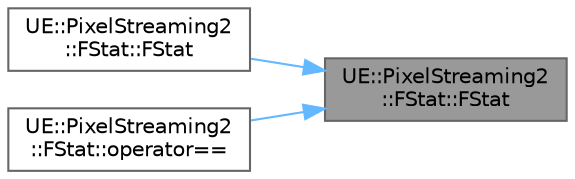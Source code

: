 digraph "UE::PixelStreaming2::FStat::FStat"
{
 // INTERACTIVE_SVG=YES
 // LATEX_PDF_SIZE
  bgcolor="transparent";
  edge [fontname=Helvetica,fontsize=10,labelfontname=Helvetica,labelfontsize=10];
  node [fontname=Helvetica,fontsize=10,shape=box,height=0.2,width=0.4];
  rankdir="RL";
  Node1 [id="Node000001",label="UE::PixelStreaming2\l::FStat::FStat",height=0.2,width=0.4,color="gray40", fillcolor="grey60", style="filled", fontcolor="black",tooltip=" "];
  Node1 -> Node2 [id="edge1_Node000001_Node000002",dir="back",color="steelblue1",style="solid",tooltip=" "];
  Node2 [id="Node000002",label="UE::PixelStreaming2\l::FStat::FStat",height=0.2,width=0.4,color="grey40", fillcolor="white", style="filled",URL="$d4/d8d/classUE_1_1PixelStreaming2_1_1FStat.html#a62bde32c8a78b984c989cdd9225bf123",tooltip=" "];
  Node1 -> Node3 [id="edge2_Node000001_Node000003",dir="back",color="steelblue1",style="solid",tooltip=" "];
  Node3 [id="Node000003",label="UE::PixelStreaming2\l::FStat::operator==",height=0.2,width=0.4,color="grey40", fillcolor="white", style="filled",URL="$d4/d8d/classUE_1_1PixelStreaming2_1_1FStat.html#a1a543748e74278c7a732aca106ecdcec",tooltip=" "];
}
